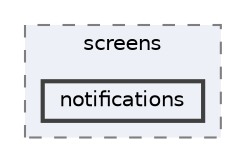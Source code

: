 digraph "lib/screens/notifications"
{
 // LATEX_PDF_SIZE
  bgcolor="transparent";
  edge [fontname=Helvetica,fontsize=10,labelfontname=Helvetica,labelfontsize=10];
  node [fontname=Helvetica,fontsize=10,shape=box,height=0.2,width=0.4];
  compound=true
  subgraph clusterdir_299aa870bb746bafe99131a774bd9579 {
    graph [ bgcolor="#edf0f7", pencolor="grey50", label="screens", fontname=Helvetica,fontsize=10 style="filled,dashed", URL="dir_299aa870bb746bafe99131a774bd9579.html",tooltip=""]
  dir_7922e29e90d1426bff33f37d9428cbc6 [label="notifications", fillcolor="#edf0f7", color="grey25", style="filled,bold", URL="dir_7922e29e90d1426bff33f37d9428cbc6.html",tooltip=""];
  }
}
